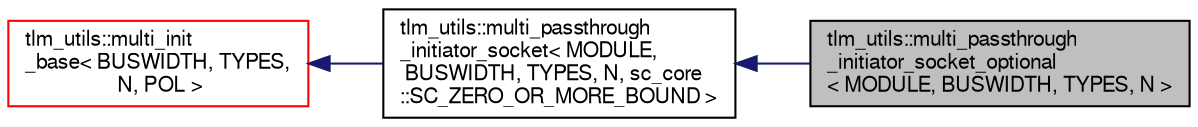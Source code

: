 digraph "tlm_utils::multi_passthrough_initiator_socket_optional&lt; MODULE, BUSWIDTH, TYPES, N &gt;"
{
  edge [fontname="FreeSans",fontsize="10",labelfontname="FreeSans",labelfontsize="10"];
  node [fontname="FreeSans",fontsize="10",shape=record];
  rankdir="LR";
  Node0 [label="tlm_utils::multi_passthrough\l_initiator_socket_optional\l\< MODULE, BUSWIDTH, TYPES, N \>",height=0.2,width=0.4,color="black", fillcolor="grey75", style="filled", fontcolor="black"];
  Node1 -> Node0 [dir="back",color="midnightblue",fontsize="10",style="solid",fontname="FreeSans"];
  Node1 [label="tlm_utils::multi_passthrough\l_initiator_socket\< MODULE,\l BUSWIDTH, TYPES, N, sc_core\l::SC_ZERO_OR_MORE_BOUND \>",height=0.2,width=0.4,color="black", fillcolor="white", style="filled",URL="$a02571.html"];
  Node2 -> Node1 [dir="back",color="midnightblue",fontsize="10",style="solid",fontname="FreeSans"];
  Node2 [label="tlm_utils::multi_init\l_base\< BUSWIDTH, TYPES,\l N, POL \>",height=0.2,width=0.4,color="red", fillcolor="white", style="filled",URL="$a02603.html"];
}
